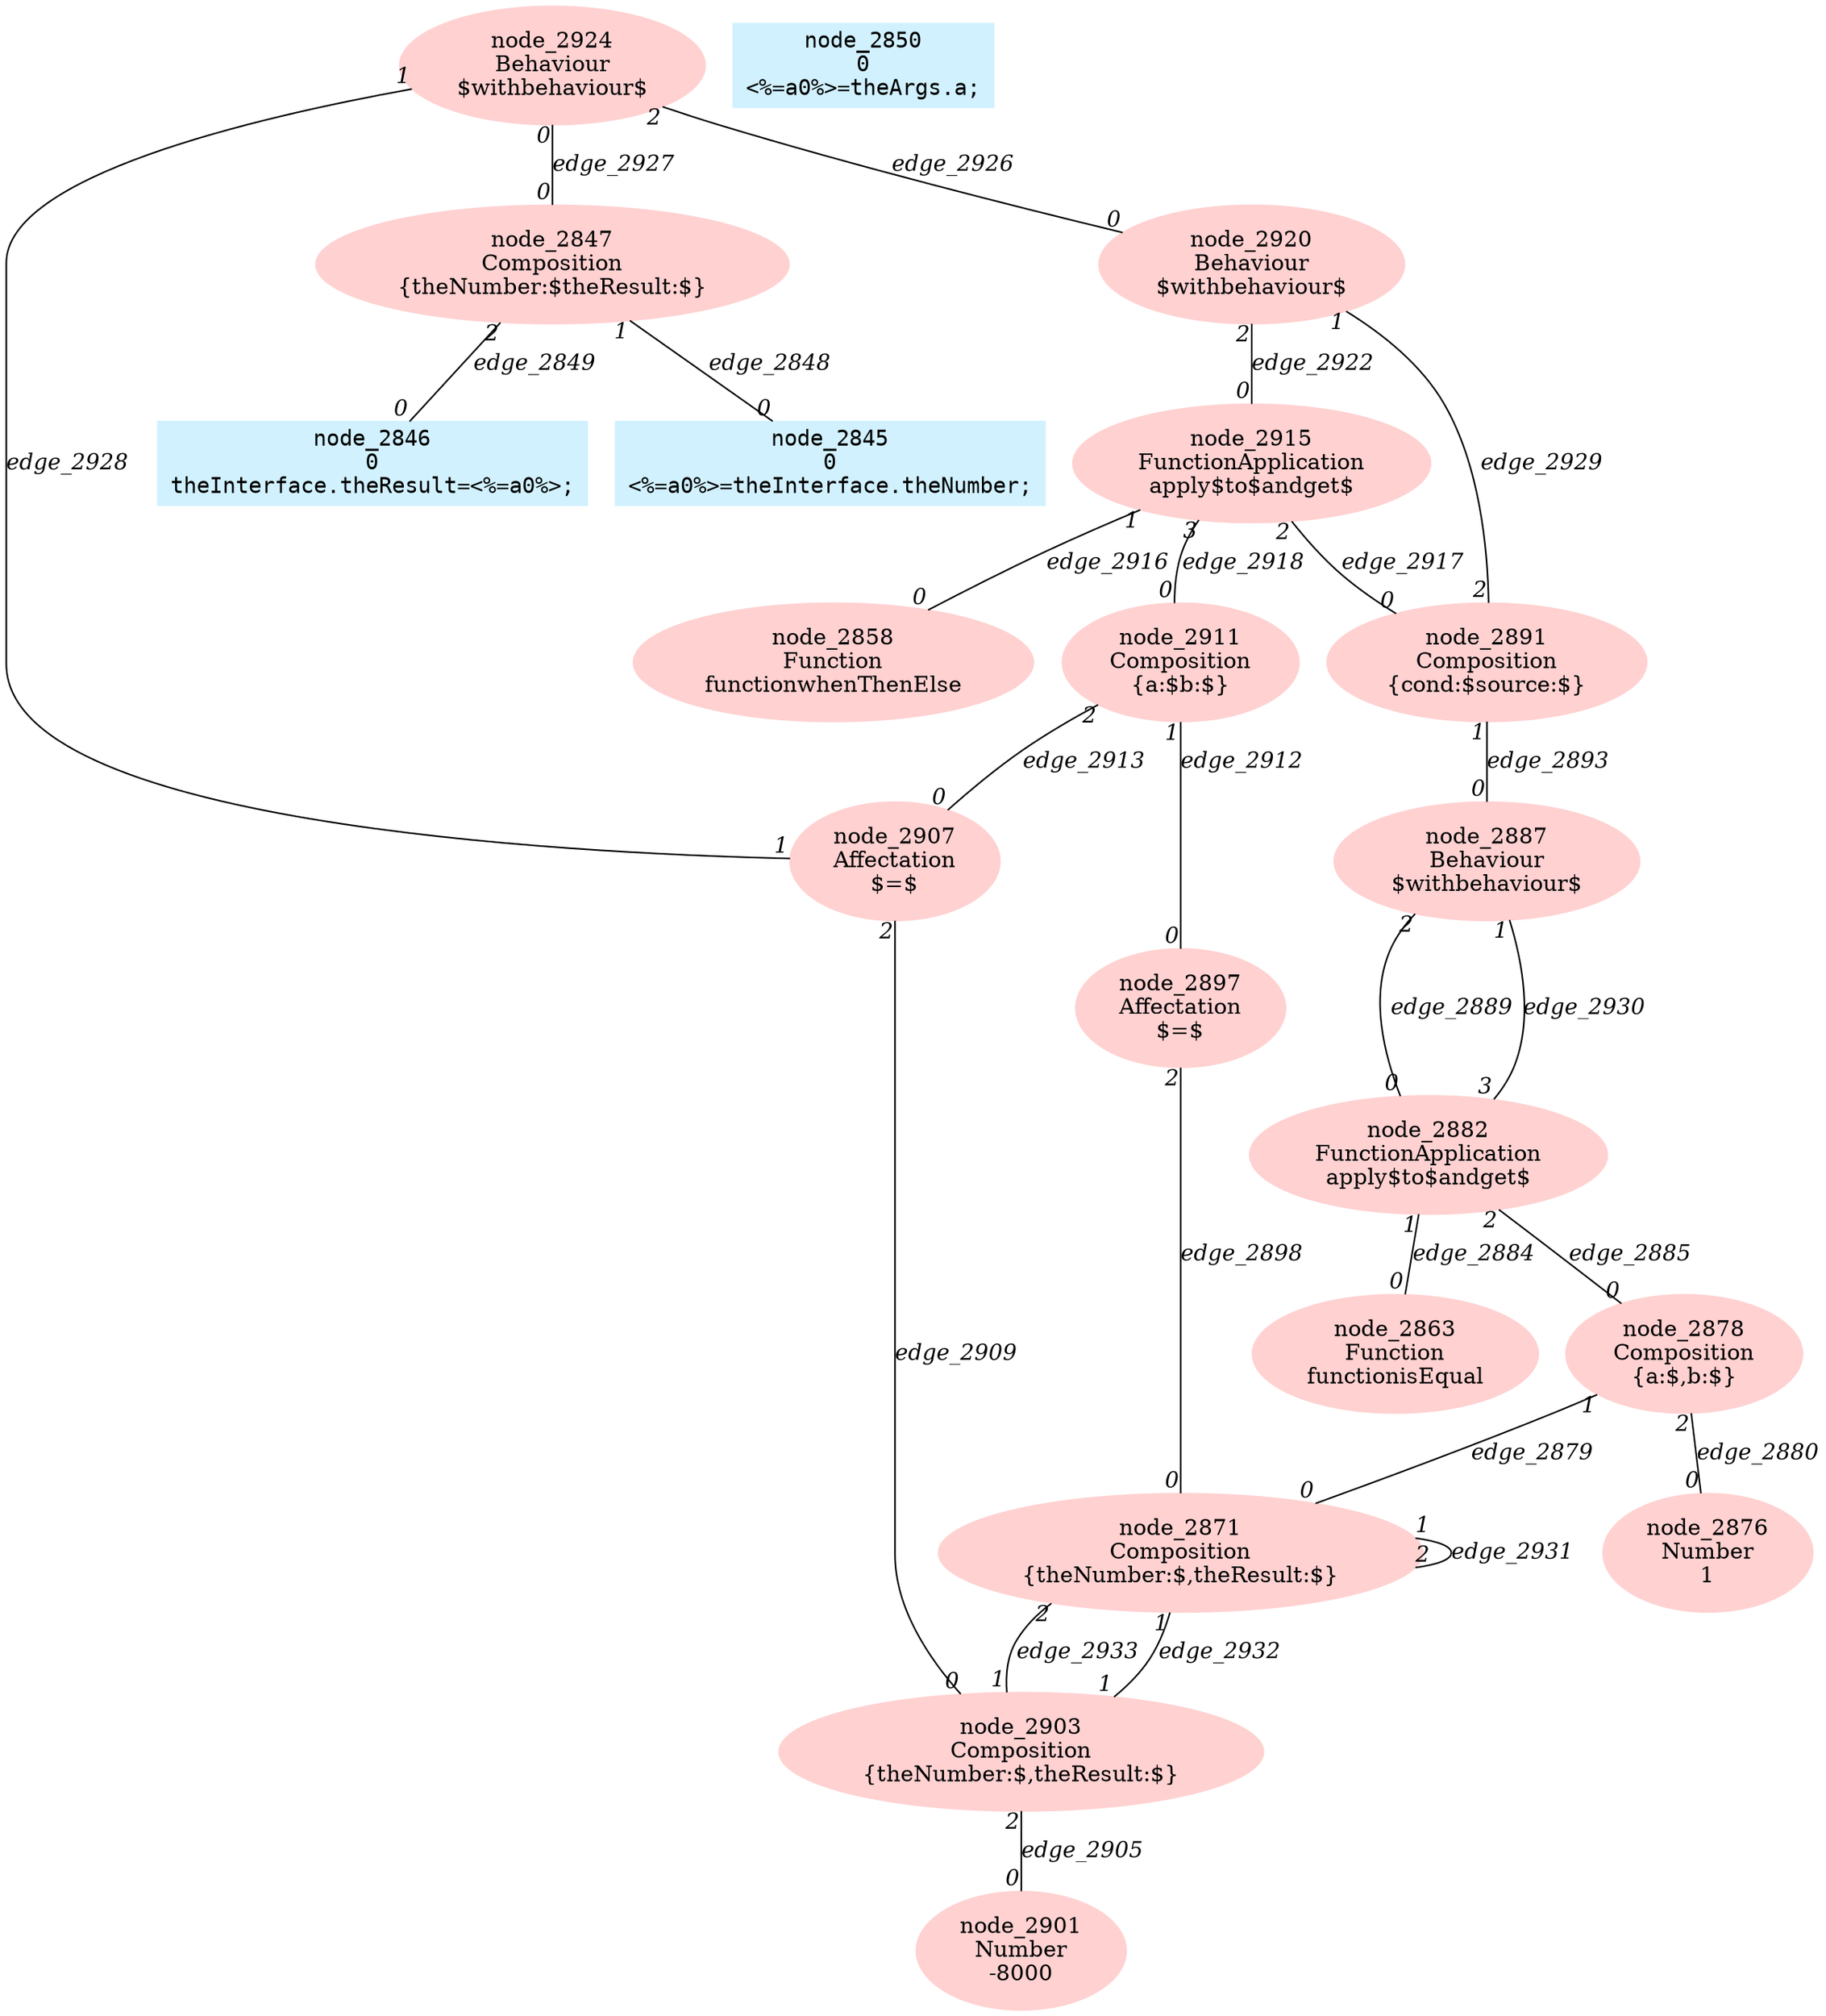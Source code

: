 digraph g{node_2847 [shape=ellipse, style=filled, color="#ffd1d1", label="node_2847
Composition
{theNumber:$theResult:$}" ]
node_2858 [shape=ellipse, style=filled, color="#ffd1d1", label="node_2858
Function
functionwhenThenElse" ]
node_2863 [shape=ellipse, style=filled, color="#ffd1d1", label="node_2863
Function
functionisEqual" ]
node_2871 [shape=ellipse, style=filled, color="#ffd1d1", label="node_2871
Composition
{theNumber:$,theResult:$}" ]
node_2876 [shape=ellipse, style=filled, color="#ffd1d1", label="node_2876
Number
1" ]
node_2878 [shape=ellipse, style=filled, color="#ffd1d1", label="node_2878
Composition
{a:$,b:$}" ]
node_2882 [shape=ellipse, style=filled, color="#ffd1d1", label="node_2882
FunctionApplication
apply$to$andget$" ]
node_2887 [shape=ellipse, style=filled, color="#ffd1d1", label="node_2887
Behaviour
$withbehaviour$" ]
node_2891 [shape=ellipse, style=filled, color="#ffd1d1", label="node_2891
Composition
{cond:$source:$}" ]
node_2897 [shape=ellipse, style=filled, color="#ffd1d1", label="node_2897
Affectation
$=$" ]
node_2901 [shape=ellipse, style=filled, color="#ffd1d1", label="node_2901
Number
-8000" ]
node_2903 [shape=ellipse, style=filled, color="#ffd1d1", label="node_2903
Composition
{theNumber:$,theResult:$}" ]
node_2907 [shape=ellipse, style=filled, color="#ffd1d1", label="node_2907
Affectation
$=$" ]
node_2911 [shape=ellipse, style=filled, color="#ffd1d1", label="node_2911
Composition
{a:$b:$}" ]
node_2915 [shape=ellipse, style=filled, color="#ffd1d1", label="node_2915
FunctionApplication
apply$to$andget$" ]
node_2920 [shape=ellipse, style=filled, color="#ffd1d1", label="node_2920
Behaviour
$withbehaviour$" ]
node_2924 [shape=ellipse, style=filled, color="#ffd1d1", label="node_2924
Behaviour
$withbehaviour$" ]
node_2845 [shape=box, style=filled, color="#d1f1ff", fontname="Courier", label="node_2845
0
<%=a0%>=theInterface.theNumber;
" ]
node_2846 [shape=box, style=filled, color="#d1f1ff", fontname="Courier", label="node_2846
0
theInterface.theResult=<%=a0%>;
" ]
node_2850 [shape=box, style=filled, color="#d1f1ff", fontname="Courier", label="node_2850
0
<%=a0%>=theArgs.a;
" ]
node_2847 -> node_2845 [dir=none, arrowHead=none, fontname="Times-Italic", label="edge_2848",  headlabel="0", taillabel="1" ]
node_2847 -> node_2846 [dir=none, arrowHead=none, fontname="Times-Italic", label="edge_2849",  headlabel="0", taillabel="2" ]
node_2878 -> node_2871 [dir=none, arrowHead=none, fontname="Times-Italic", label="edge_2879",  headlabel="0", taillabel="1" ]
node_2878 -> node_2876 [dir=none, arrowHead=none, fontname="Times-Italic", label="edge_2880",  headlabel="0", taillabel="2" ]
node_2882 -> node_2863 [dir=none, arrowHead=none, fontname="Times-Italic", label="edge_2884",  headlabel="0", taillabel="1" ]
node_2882 -> node_2878 [dir=none, arrowHead=none, fontname="Times-Italic", label="edge_2885",  headlabel="0", taillabel="2" ]
node_2887 -> node_2882 [dir=none, arrowHead=none, fontname="Times-Italic", label="edge_2889",  headlabel="0", taillabel="2" ]
node_2891 -> node_2887 [dir=none, arrowHead=none, fontname="Times-Italic", label="edge_2893",  headlabel="0", taillabel="1" ]
node_2897 -> node_2871 [dir=none, arrowHead=none, fontname="Times-Italic", label="edge_2898",  headlabel="0", taillabel="2" ]
node_2903 -> node_2901 [dir=none, arrowHead=none, fontname="Times-Italic", label="edge_2905",  headlabel="0", taillabel="2" ]
node_2907 -> node_2903 [dir=none, arrowHead=none, fontname="Times-Italic", label="edge_2909",  headlabel="0", taillabel="2" ]
node_2911 -> node_2897 [dir=none, arrowHead=none, fontname="Times-Italic", label="edge_2912",  headlabel="0", taillabel="1" ]
node_2911 -> node_2907 [dir=none, arrowHead=none, fontname="Times-Italic", label="edge_2913",  headlabel="0", taillabel="2" ]
node_2915 -> node_2858 [dir=none, arrowHead=none, fontname="Times-Italic", label="edge_2916",  headlabel="0", taillabel="1" ]
node_2915 -> node_2891 [dir=none, arrowHead=none, fontname="Times-Italic", label="edge_2917",  headlabel="0", taillabel="2" ]
node_2915 -> node_2911 [dir=none, arrowHead=none, fontname="Times-Italic", label="edge_2918",  headlabel="0", taillabel="3" ]
node_2920 -> node_2915 [dir=none, arrowHead=none, fontname="Times-Italic", label="edge_2922",  headlabel="0", taillabel="2" ]
node_2924 -> node_2920 [dir=none, arrowHead=none, fontname="Times-Italic", label="edge_2926",  headlabel="0", taillabel="2" ]
node_2924 -> node_2847 [dir=none, arrowHead=none, fontname="Times-Italic", label="edge_2927",  headlabel="0", taillabel="0" ]
node_2907 -> node_2924 [dir=none, arrowHead=none, fontname="Times-Italic", label="edge_2928",  headlabel="1", taillabel="1" ]
node_2891 -> node_2920 [dir=none, arrowHead=none, fontname="Times-Italic", label="edge_2929",  headlabel="1", taillabel="2" ]
node_2882 -> node_2887 [dir=none, arrowHead=none, fontname="Times-Italic", label="edge_2930",  headlabel="1", taillabel="3" ]
node_2871 -> node_2871 [dir=none, arrowHead=none, fontname="Times-Italic", label="edge_2931",  headlabel="2", taillabel="1" ]
node_2871 -> node_2903 [dir=none, arrowHead=none, fontname="Times-Italic", label="edge_2932",  headlabel="1", taillabel="1" ]
node_2871 -> node_2903 [dir=none, arrowHead=none, fontname="Times-Italic", label="edge_2933",  headlabel="1", taillabel="2" ]
}